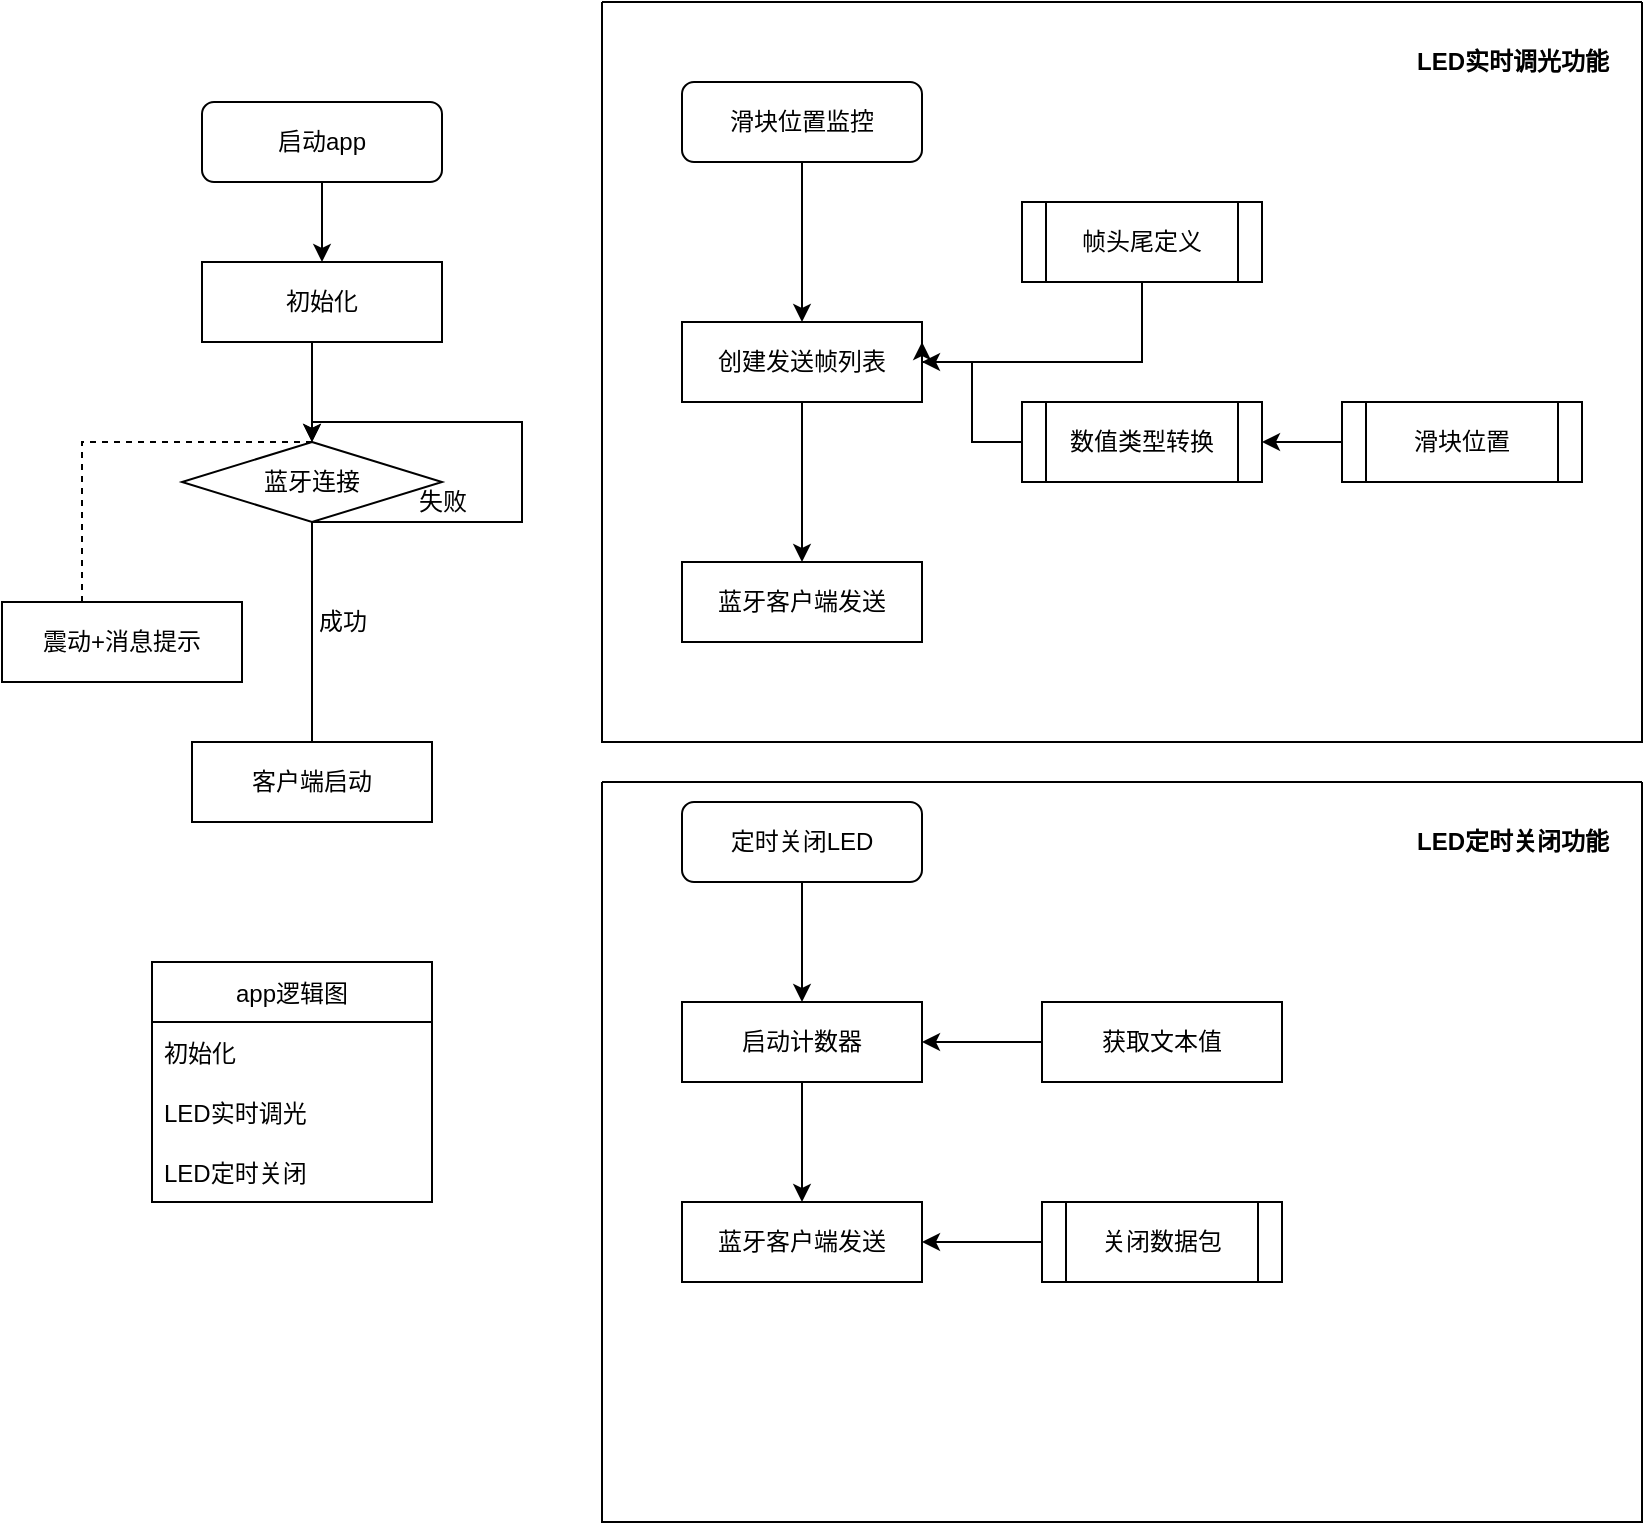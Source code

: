 <mxfile version="15.8.4" type="device"><diagram id="C5RBs43oDa-KdzZeNtuy" name="Page-1"><mxGraphModel dx="942" dy="737" grid="1" gridSize="10" guides="1" tooltips="1" connect="1" arrows="1" fold="1" page="1" pageScale="1" pageWidth="827" pageHeight="1169" math="0" shadow="0"><root><mxCell id="WIyWlLk6GJQsqaUBKTNV-0"/><mxCell id="WIyWlLk6GJQsqaUBKTNV-1" parent="WIyWlLk6GJQsqaUBKTNV-0"/><mxCell id="QFh2iaeF6SVq6U9iOuYs-10" value="" style="edgeStyle=orthogonalEdgeStyle;rounded=0;orthogonalLoop=1;jettySize=auto;html=1;" parent="WIyWlLk6GJQsqaUBKTNV-1" source="WIyWlLk6GJQsqaUBKTNV-3" target="QFh2iaeF6SVq6U9iOuYs-0" edge="1"><mxGeometry relative="1" as="geometry"/></mxCell><mxCell id="WIyWlLk6GJQsqaUBKTNV-3" value="启动app" style="rounded=1;whiteSpace=wrap;html=1;fontSize=12;glass=0;strokeWidth=1;shadow=0;" parent="WIyWlLk6GJQsqaUBKTNV-1" vertex="1"><mxGeometry x="100" y="120" width="120" height="40" as="geometry"/></mxCell><mxCell id="QFh2iaeF6SVq6U9iOuYs-11" value="" style="edgeStyle=orthogonalEdgeStyle;rounded=0;orthogonalLoop=1;jettySize=auto;html=1;" parent="WIyWlLk6GJQsqaUBKTNV-1" source="QFh2iaeF6SVq6U9iOuYs-0" target="QFh2iaeF6SVq6U9iOuYs-2" edge="1"><mxGeometry relative="1" as="geometry"><Array as="points"><mxPoint x="155" y="280"/><mxPoint x="155" y="280"/></Array></mxGeometry></mxCell><mxCell id="QFh2iaeF6SVq6U9iOuYs-0" value="初始化" style="rounded=0;whiteSpace=wrap;html=1;" parent="WIyWlLk6GJQsqaUBKTNV-1" vertex="1"><mxGeometry x="100" y="200" width="120" height="40" as="geometry"/></mxCell><mxCell id="QFh2iaeF6SVq6U9iOuYs-4" style="edgeStyle=orthogonalEdgeStyle;rounded=0;orthogonalLoop=1;jettySize=auto;html=1;entryX=0.25;entryY=0;entryDx=0;entryDy=0;dashed=1;" parent="WIyWlLk6GJQsqaUBKTNV-1" source="QFh2iaeF6SVq6U9iOuYs-2" edge="1"><mxGeometry relative="1" as="geometry"><mxPoint x="40" y="380" as="targetPoint"/><Array as="points"><mxPoint x="40" y="290"/></Array></mxGeometry></mxCell><mxCell id="QFh2iaeF6SVq6U9iOuYs-6" style="edgeStyle=orthogonalEdgeStyle;rounded=0;orthogonalLoop=1;jettySize=auto;html=1;" parent="WIyWlLk6GJQsqaUBKTNV-1" source="QFh2iaeF6SVq6U9iOuYs-2" edge="1"><mxGeometry relative="1" as="geometry"><mxPoint x="155" y="460" as="targetPoint"/></mxGeometry></mxCell><mxCell id="QFh2iaeF6SVq6U9iOuYs-2" value="蓝牙连接" style="rhombus;whiteSpace=wrap;html=1;" parent="WIyWlLk6GJQsqaUBKTNV-1" vertex="1"><mxGeometry x="90" y="290" width="130" height="40" as="geometry"/></mxCell><mxCell id="QFh2iaeF6SVq6U9iOuYs-3" value="震动+消息提示" style="whiteSpace=wrap;html=1;" parent="WIyWlLk6GJQsqaUBKTNV-1" vertex="1"><mxGeometry y="370" width="120" height="40" as="geometry"/></mxCell><mxCell id="QFh2iaeF6SVq6U9iOuYs-5" value="客户端启动" style="rounded=0;whiteSpace=wrap;html=1;" parent="WIyWlLk6GJQsqaUBKTNV-1" vertex="1"><mxGeometry x="95" y="440" width="120" height="40" as="geometry"/></mxCell><mxCell id="QFh2iaeF6SVq6U9iOuYs-7" style="edgeStyle=orthogonalEdgeStyle;rounded=0;orthogonalLoop=1;jettySize=auto;html=1;" parent="WIyWlLk6GJQsqaUBKTNV-1" source="QFh2iaeF6SVq6U9iOuYs-2" target="QFh2iaeF6SVq6U9iOuYs-2" edge="1"><mxGeometry relative="1" as="geometry"><Array as="points"><mxPoint x="260" y="330"/><mxPoint x="260" y="280"/><mxPoint x="155" y="280"/></Array></mxGeometry></mxCell><mxCell id="QFh2iaeF6SVq6U9iOuYs-8" value="成功" style="text;html=1;align=center;verticalAlign=middle;resizable=0;points=[];autosize=1;strokeColor=none;fillColor=none;" parent="WIyWlLk6GJQsqaUBKTNV-1" vertex="1"><mxGeometry x="150" y="370" width="40" height="20" as="geometry"/></mxCell><mxCell id="QFh2iaeF6SVq6U9iOuYs-9" value="失败" style="text;html=1;align=center;verticalAlign=middle;resizable=0;points=[];autosize=1;strokeColor=none;fillColor=none;" parent="WIyWlLk6GJQsqaUBKTNV-1" vertex="1"><mxGeometry x="200" y="310" width="40" height="20" as="geometry"/></mxCell><mxCell id="QFh2iaeF6SVq6U9iOuYs-16" value="" style="edgeStyle=orthogonalEdgeStyle;rounded=0;orthogonalLoop=1;jettySize=auto;html=1;" parent="WIyWlLk6GJQsqaUBKTNV-1" source="QFh2iaeF6SVq6U9iOuYs-12" target="QFh2iaeF6SVq6U9iOuYs-15" edge="1"><mxGeometry relative="1" as="geometry"/></mxCell><mxCell id="QFh2iaeF6SVq6U9iOuYs-12" value="滑块位置监控" style="rounded=1;whiteSpace=wrap;html=1;" parent="WIyWlLk6GJQsqaUBKTNV-1" vertex="1"><mxGeometry x="340" y="110" width="120" height="40" as="geometry"/></mxCell><mxCell id="QFh2iaeF6SVq6U9iOuYs-30" value="" style="edgeStyle=orthogonalEdgeStyle;rounded=0;orthogonalLoop=1;jettySize=auto;html=1;" parent="WIyWlLk6GJQsqaUBKTNV-1" source="QFh2iaeF6SVq6U9iOuYs-14" target="QFh2iaeF6SVq6U9iOuYs-27" edge="1"><mxGeometry relative="1" as="geometry"/></mxCell><mxCell id="QFh2iaeF6SVq6U9iOuYs-14" value="定时关闭LED" style="rounded=1;whiteSpace=wrap;html=1;" parent="WIyWlLk6GJQsqaUBKTNV-1" vertex="1"><mxGeometry x="340" y="470" width="120" height="40" as="geometry"/></mxCell><mxCell id="QFh2iaeF6SVq6U9iOuYs-24" value="" style="edgeStyle=orthogonalEdgeStyle;rounded=0;orthogonalLoop=1;jettySize=auto;html=1;" parent="WIyWlLk6GJQsqaUBKTNV-1" source="QFh2iaeF6SVq6U9iOuYs-15" target="QFh2iaeF6SVq6U9iOuYs-23" edge="1"><mxGeometry relative="1" as="geometry"/></mxCell><mxCell id="QFh2iaeF6SVq6U9iOuYs-15" value="创建发送帧列表" style="rounded=0;whiteSpace=wrap;html=1;" parent="WIyWlLk6GJQsqaUBKTNV-1" vertex="1"><mxGeometry x="340" y="230" width="120" height="40" as="geometry"/></mxCell><mxCell id="QFh2iaeF6SVq6U9iOuYs-19" value="" style="edgeStyle=orthogonalEdgeStyle;rounded=0;orthogonalLoop=1;jettySize=auto;html=1;" parent="WIyWlLk6GJQsqaUBKTNV-1" source="QFh2iaeF6SVq6U9iOuYs-17" target="QFh2iaeF6SVq6U9iOuYs-18" edge="1"><mxGeometry relative="1" as="geometry"/></mxCell><mxCell id="QFh2iaeF6SVq6U9iOuYs-17" value="滑块位置" style="shape=process;whiteSpace=wrap;html=1;backgroundOutline=1;" parent="WIyWlLk6GJQsqaUBKTNV-1" vertex="1"><mxGeometry x="670" y="270" width="120" height="40" as="geometry"/></mxCell><mxCell id="QFh2iaeF6SVq6U9iOuYs-22" style="edgeStyle=orthogonalEdgeStyle;rounded=0;orthogonalLoop=1;jettySize=auto;html=1;entryX=1;entryY=0.5;entryDx=0;entryDy=0;" parent="WIyWlLk6GJQsqaUBKTNV-1" source="QFh2iaeF6SVq6U9iOuYs-18" target="QFh2iaeF6SVq6U9iOuYs-15" edge="1"><mxGeometry relative="1" as="geometry"/></mxCell><mxCell id="QFh2iaeF6SVq6U9iOuYs-18" value="数值类型转换" style="shape=process;whiteSpace=wrap;html=1;backgroundOutline=1;" parent="WIyWlLk6GJQsqaUBKTNV-1" vertex="1"><mxGeometry x="510" y="270" width="120" height="40" as="geometry"/></mxCell><mxCell id="QFh2iaeF6SVq6U9iOuYs-21" style="edgeStyle=orthogonalEdgeStyle;rounded=0;orthogonalLoop=1;jettySize=auto;html=1;entryX=1;entryY=0.25;entryDx=0;entryDy=0;" parent="WIyWlLk6GJQsqaUBKTNV-1" source="QFh2iaeF6SVq6U9iOuYs-20" target="QFh2iaeF6SVq6U9iOuYs-15" edge="1"><mxGeometry relative="1" as="geometry"><Array as="points"><mxPoint x="460" y="250"/></Array></mxGeometry></mxCell><mxCell id="QFh2iaeF6SVq6U9iOuYs-20" value="帧头尾定义" style="shape=process;whiteSpace=wrap;html=1;backgroundOutline=1;" parent="WIyWlLk6GJQsqaUBKTNV-1" vertex="1"><mxGeometry x="510" y="170" width="120" height="40" as="geometry"/></mxCell><mxCell id="QFh2iaeF6SVq6U9iOuYs-23" value="蓝牙客户端发送" style="rounded=0;whiteSpace=wrap;html=1;" parent="WIyWlLk6GJQsqaUBKTNV-1" vertex="1"><mxGeometry x="340" y="350" width="120" height="40" as="geometry"/></mxCell><mxCell id="QFh2iaeF6SVq6U9iOuYs-25" value="" style="swimlane;startSize=0;" parent="WIyWlLk6GJQsqaUBKTNV-1" vertex="1"><mxGeometry x="300" y="70" width="520" height="370" as="geometry"/></mxCell><mxCell id="QFh2iaeF6SVq6U9iOuYs-26" value="&lt;b&gt;LED实时调光功能&lt;/b&gt;" style="text;html=1;align=center;verticalAlign=middle;resizable=0;points=[];autosize=1;strokeColor=none;fillColor=none;" parent="QFh2iaeF6SVq6U9iOuYs-25" vertex="1"><mxGeometry x="400" y="20" width="110" height="20" as="geometry"/></mxCell><mxCell id="QFh2iaeF6SVq6U9iOuYs-35" value="" style="edgeStyle=orthogonalEdgeStyle;rounded=0;orthogonalLoop=1;jettySize=auto;html=1;" parent="WIyWlLk6GJQsqaUBKTNV-1" source="QFh2iaeF6SVq6U9iOuYs-27" target="QFh2iaeF6SVq6U9iOuYs-31" edge="1"><mxGeometry relative="1" as="geometry"/></mxCell><mxCell id="QFh2iaeF6SVq6U9iOuYs-27" value="启动计数器" style="rounded=0;whiteSpace=wrap;html=1;" parent="WIyWlLk6GJQsqaUBKTNV-1" vertex="1"><mxGeometry x="340" y="570" width="120" height="40" as="geometry"/></mxCell><mxCell id="QFh2iaeF6SVq6U9iOuYs-29" value="" style="edgeStyle=orthogonalEdgeStyle;rounded=0;orthogonalLoop=1;jettySize=auto;html=1;" parent="WIyWlLk6GJQsqaUBKTNV-1" source="QFh2iaeF6SVq6U9iOuYs-28" target="QFh2iaeF6SVq6U9iOuYs-27" edge="1"><mxGeometry relative="1" as="geometry"/></mxCell><mxCell id="QFh2iaeF6SVq6U9iOuYs-28" value="获取文本值" style="rounded=0;whiteSpace=wrap;html=1;" parent="WIyWlLk6GJQsqaUBKTNV-1" vertex="1"><mxGeometry x="520" y="570" width="120" height="40" as="geometry"/></mxCell><mxCell id="QFh2iaeF6SVq6U9iOuYs-31" value="蓝牙客户端发送" style="rounded=0;whiteSpace=wrap;html=1;" parent="WIyWlLk6GJQsqaUBKTNV-1" vertex="1"><mxGeometry x="340" y="670" width="120" height="40" as="geometry"/></mxCell><mxCell id="QFh2iaeF6SVq6U9iOuYs-34" value="" style="edgeStyle=orthogonalEdgeStyle;rounded=0;orthogonalLoop=1;jettySize=auto;html=1;" parent="WIyWlLk6GJQsqaUBKTNV-1" source="QFh2iaeF6SVq6U9iOuYs-33" target="QFh2iaeF6SVq6U9iOuYs-31" edge="1"><mxGeometry relative="1" as="geometry"/></mxCell><mxCell id="QFh2iaeF6SVq6U9iOuYs-33" value="关闭数据包" style="shape=process;whiteSpace=wrap;html=1;backgroundOutline=1;" parent="WIyWlLk6GJQsqaUBKTNV-1" vertex="1"><mxGeometry x="520" y="670" width="120" height="40" as="geometry"/></mxCell><mxCell id="QFh2iaeF6SVq6U9iOuYs-36" value="" style="swimlane;startSize=0;" parent="WIyWlLk6GJQsqaUBKTNV-1" vertex="1"><mxGeometry x="300" y="460" width="520" height="370" as="geometry"/></mxCell><mxCell id="QFh2iaeF6SVq6U9iOuYs-37" value="&lt;b&gt;LED定时关闭功能&lt;/b&gt;" style="text;html=1;align=center;verticalAlign=middle;resizable=0;points=[];autosize=1;strokeColor=none;fillColor=none;" parent="QFh2iaeF6SVq6U9iOuYs-36" vertex="1"><mxGeometry x="400" y="20" width="110" height="20" as="geometry"/></mxCell><mxCell id="Ncemz1WHNmWrOuDvP7Q8-1" value="app逻辑图" style="swimlane;fontStyle=0;childLayout=stackLayout;horizontal=1;startSize=30;horizontalStack=0;resizeParent=1;resizeParentMax=0;resizeLast=0;collapsible=1;marginBottom=0;" vertex="1" parent="WIyWlLk6GJQsqaUBKTNV-1"><mxGeometry x="75" y="550" width="140" height="120" as="geometry"/></mxCell><mxCell id="Ncemz1WHNmWrOuDvP7Q8-2" value="初始化" style="text;strokeColor=none;fillColor=none;align=left;verticalAlign=middle;spacingLeft=4;spacingRight=4;overflow=hidden;points=[[0,0.5],[1,0.5]];portConstraint=eastwest;rotatable=0;" vertex="1" parent="Ncemz1WHNmWrOuDvP7Q8-1"><mxGeometry y="30" width="140" height="30" as="geometry"/></mxCell><mxCell id="Ncemz1WHNmWrOuDvP7Q8-3" value="LED实时调光" style="text;strokeColor=none;fillColor=none;align=left;verticalAlign=middle;spacingLeft=4;spacingRight=4;overflow=hidden;points=[[0,0.5],[1,0.5]];portConstraint=eastwest;rotatable=0;" vertex="1" parent="Ncemz1WHNmWrOuDvP7Q8-1"><mxGeometry y="60" width="140" height="30" as="geometry"/></mxCell><mxCell id="Ncemz1WHNmWrOuDvP7Q8-4" value="LED定时关闭" style="text;strokeColor=none;fillColor=none;align=left;verticalAlign=middle;spacingLeft=4;spacingRight=4;overflow=hidden;points=[[0,0.5],[1,0.5]];portConstraint=eastwest;rotatable=0;" vertex="1" parent="Ncemz1WHNmWrOuDvP7Q8-1"><mxGeometry y="90" width="140" height="30" as="geometry"/></mxCell></root></mxGraphModel></diagram></mxfile>